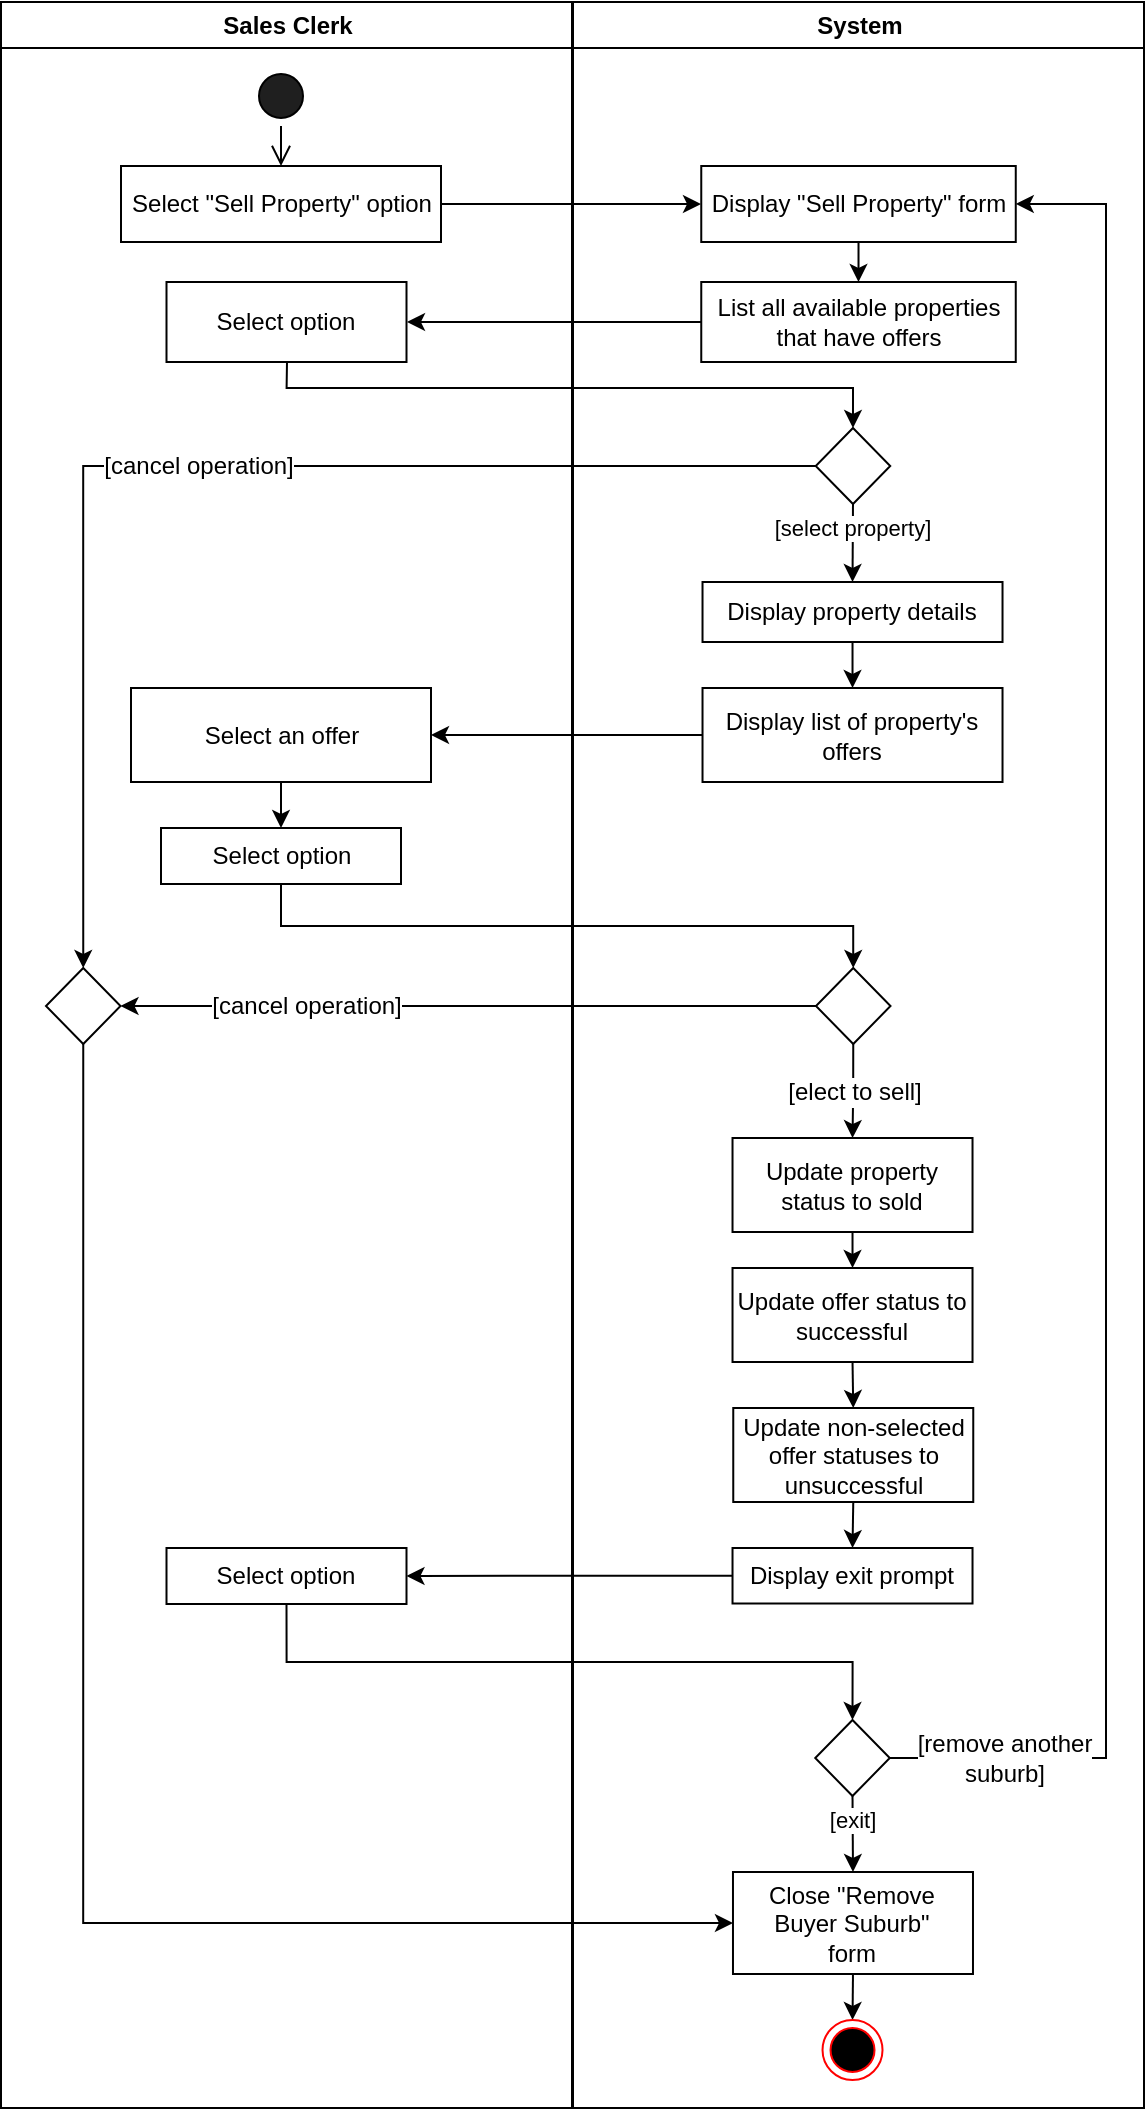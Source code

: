 <mxfile version="20.4.1" type="github">
  <diagram name="Page-1" id="e7e014a7-5840-1c2e-5031-d8a46d1fe8dd">
    <mxGraphModel dx="1277" dy="959" grid="1" gridSize="10" guides="1" tooltips="1" connect="1" arrows="1" fold="1" page="1" pageScale="1" pageWidth="1169" pageHeight="1654" math="0" shadow="0">
      <root>
        <mxCell id="0" />
        <mxCell id="1" parent="0" />
        <mxCell id="2" value="Sales Clerk" style="swimlane;whiteSpace=wrap;rounded=0;deletable=0;movable=0;expand=1;collapsible=0;snapToPoint=1;" parent="1" vertex="1">
          <mxGeometry x="158.5" y="127" width="285.5" height="1053" as="geometry" />
        </mxCell>
        <mxCell id="5" value="" style="ellipse;shape=startState;rounded=0;whiteSpace=wrap;fillColor=#1F1F1F;snapToPoint=1;" parent="2" vertex="1">
          <mxGeometry x="125" y="32" width="30" height="30" as="geometry" />
        </mxCell>
        <mxCell id="6" value="" style="edgeStyle=elbowEdgeStyle;elbow=horizontal;verticalAlign=bottom;endArrow=open;endSize=8;endFill=1;rounded=0;exitX=0.5;exitY=1;exitDx=0;exitDy=0;snapToPoint=1;entryX=0.5;entryY=0;entryDx=0;entryDy=0;" parent="2" source="5" target="7" edge="1">
          <mxGeometry x="100" y="40" as="geometry">
            <mxPoint x="115" y="110" as="targetPoint" />
            <mxPoint x="140.5" y="90" as="sourcePoint" />
          </mxGeometry>
        </mxCell>
        <mxCell id="7" value="Select &quot;Sell Property&quot; option" style="rounded=0;whiteSpace=wrap;snapToPoint=1;" parent="2" vertex="1">
          <mxGeometry x="60" y="82" width="160" height="38" as="geometry" />
        </mxCell>
        <mxCell id="bqYrFDz9AfAW0xV19m9E-46" value="Select option" style="whiteSpace=wrap;html=1;rounded=0;snapToPoint=1;" parent="2" vertex="1">
          <mxGeometry x="82.75" y="140" width="120" height="40" as="geometry" />
        </mxCell>
        <mxCell id="VSnS6wqzOySut8PEu_Ir-57" value="" style="rhombus;whiteSpace=wrap;html=1;rounded=0;snapToPoint=1;" parent="2" vertex="1">
          <mxGeometry x="22.5" y="483" width="37.25" height="38" as="geometry" />
        </mxCell>
        <mxCell id="h0bp7gTQh3Y6S4Nnvwro-19" value="Select option" style="whiteSpace=wrap;html=1;rounded=0;snapToPoint=1;" parent="2" vertex="1">
          <mxGeometry x="80" y="413" width="120" height="28" as="geometry" />
        </mxCell>
        <mxCell id="vFMX6gQ4nlif24A59_B4-11" style="edgeStyle=orthogonalEdgeStyle;rounded=0;orthogonalLoop=1;jettySize=auto;html=1;exitX=0.5;exitY=1;exitDx=0;exitDy=0;" edge="1" parent="2" source="vFMX6gQ4nlif24A59_B4-9" target="h0bp7gTQh3Y6S4Nnvwro-19">
          <mxGeometry relative="1" as="geometry" />
        </mxCell>
        <mxCell id="vFMX6gQ4nlif24A59_B4-9" value="Select an offer" style="whiteSpace=wrap;html=1;rounded=0;" vertex="1" parent="2">
          <mxGeometry x="65" y="343" width="150" height="47" as="geometry" />
        </mxCell>
        <mxCell id="3" value="System" style="swimlane;whiteSpace=wrap;rounded=0;deletable=0;movable=0;expand=1;collapsible=0;snapToPoint=1;" parent="1" vertex="1">
          <mxGeometry x="444.5" y="127" width="285.5" height="1053" as="geometry" />
        </mxCell>
        <mxCell id="h0bp7gTQh3Y6S4Nnvwro-7" style="edgeStyle=orthogonalEdgeStyle;rounded=0;orthogonalLoop=1;jettySize=auto;html=1;exitX=0.5;exitY=1;exitDx=0;exitDy=0;entryX=0.5;entryY=0;entryDx=0;entryDy=0;snapToPoint=1;" parent="3" source="bqYrFDz9AfAW0xV19m9E-42" target="bqYrFDz9AfAW0xV19m9E-44" edge="1">
          <mxGeometry relative="1" as="geometry" />
        </mxCell>
        <mxCell id="bqYrFDz9AfAW0xV19m9E-42" value="Display &quot;Sell Property&quot; form" style="whiteSpace=wrap;html=1;rounded=0;snapToPoint=1;" parent="3" vertex="1">
          <mxGeometry x="64.13" y="82" width="157.25" height="38" as="geometry" />
        </mxCell>
        <mxCell id="bqYrFDz9AfAW0xV19m9E-44" value="List all available properties that have offers" style="whiteSpace=wrap;html=1;rounded=0;snapToPoint=1;" parent="3" vertex="1">
          <mxGeometry x="64.13" y="140" width="157.25" height="40" as="geometry" />
        </mxCell>
        <mxCell id="h0bp7gTQh3Y6S4Nnvwro-15" value="[select property]" style="edgeStyle=orthogonalEdgeStyle;rounded=0;orthogonalLoop=1;jettySize=auto;html=1;exitX=0.5;exitY=1;exitDx=0;exitDy=0;entryX=0.5;entryY=0;entryDx=0;entryDy=0;" parent="3" source="bqYrFDz9AfAW0xV19m9E-48" target="VSnS6wqzOySut8PEu_Ir-7" edge="1">
          <mxGeometry x="-0.385" relative="1" as="geometry">
            <mxPoint as="offset" />
          </mxGeometry>
        </mxCell>
        <mxCell id="bqYrFDz9AfAW0xV19m9E-48" value="" style="rhombus;whiteSpace=wrap;html=1;rounded=0;snapToPoint=1;" parent="3" vertex="1">
          <mxGeometry x="121.37" y="213" width="37.25" height="38" as="geometry" />
        </mxCell>
        <mxCell id="h0bp7gTQh3Y6S4Nnvwro-16" style="edgeStyle=orthogonalEdgeStyle;rounded=0;orthogonalLoop=1;jettySize=auto;html=1;exitX=0.5;exitY=1;exitDx=0;exitDy=0;entryX=0.5;entryY=0;entryDx=0;entryDy=0;" parent="3" source="VSnS6wqzOySut8PEu_Ir-7" target="h0bp7gTQh3Y6S4Nnvwro-9" edge="1">
          <mxGeometry relative="1" as="geometry" />
        </mxCell>
        <mxCell id="VSnS6wqzOySut8PEu_Ir-7" value="Display property details" style="whiteSpace=wrap;html=1;rounded=0;snapToPoint=1;" parent="3" vertex="1">
          <mxGeometry x="64.76" y="290" width="150" height="30" as="geometry" />
        </mxCell>
        <mxCell id="VSnS6wqzOySut8PEu_Ir-62" value="[elect to sell]" style="edgeStyle=orthogonalEdgeStyle;rounded=0;orthogonalLoop=1;jettySize=auto;html=1;exitX=0.5;exitY=1;exitDx=0;exitDy=0;fontFamily=Helvetica;fontSize=12;fontColor=default;snapToPoint=1;entryX=0.5;entryY=0;entryDx=0;entryDy=0;" parent="3" source="VSnS6wqzOySut8PEu_Ir-11" target="h0bp7gTQh3Y6S4Nnvwro-22" edge="1">
          <mxGeometry relative="1" as="geometry">
            <mxPoint x="139.5" y="568" as="targetPoint" />
          </mxGeometry>
        </mxCell>
        <mxCell id="VSnS6wqzOySut8PEu_Ir-11" value="" style="rhombus;whiteSpace=wrap;html=1;rounded=0;snapToPoint=1;" parent="3" vertex="1">
          <mxGeometry x="121.5" y="483" width="37.25" height="38" as="geometry" />
        </mxCell>
        <mxCell id="h0bp7gTQh3Y6S4Nnvwro-9" value="Display list of property&#39;s offers" style="whiteSpace=wrap;html=1;rounded=0;" parent="3" vertex="1">
          <mxGeometry x="64.76" y="343" width="150" height="47" as="geometry" />
        </mxCell>
        <mxCell id="vFMX6gQ4nlif24A59_B4-14" style="edgeStyle=orthogonalEdgeStyle;rounded=0;orthogonalLoop=1;jettySize=auto;html=1;exitX=0.5;exitY=1;exitDx=0;exitDy=0;entryX=0.5;entryY=0;entryDx=0;entryDy=0;" edge="1" parent="3" source="h0bp7gTQh3Y6S4Nnvwro-22" target="vFMX6gQ4nlif24A59_B4-12">
          <mxGeometry relative="1" as="geometry" />
        </mxCell>
        <mxCell id="h0bp7gTQh3Y6S4Nnvwro-22" value="Update property status to sold" style="rounded=0;whiteSpace=wrap;html=1;" parent="3" vertex="1">
          <mxGeometry x="79.76" y="568" width="120" height="47" as="geometry" />
        </mxCell>
        <mxCell id="vFMX6gQ4nlif24A59_B4-15" style="edgeStyle=orthogonalEdgeStyle;rounded=0;orthogonalLoop=1;jettySize=auto;html=1;exitX=0.5;exitY=1;exitDx=0;exitDy=0;entryX=0.5;entryY=0;entryDx=0;entryDy=0;" edge="1" parent="3" source="vFMX6gQ4nlif24A59_B4-12" target="vFMX6gQ4nlif24A59_B4-13">
          <mxGeometry relative="1" as="geometry" />
        </mxCell>
        <mxCell id="vFMX6gQ4nlif24A59_B4-12" value="Update offer status to successful" style="rounded=0;whiteSpace=wrap;html=1;" vertex="1" parent="3">
          <mxGeometry x="79.76" y="633" width="120" height="47" as="geometry" />
        </mxCell>
        <mxCell id="vFMX6gQ4nlif24A59_B4-13" value="Update non-selected offer statuses to unsuccessful" style="rounded=0;whiteSpace=wrap;html=1;" vertex="1" parent="3">
          <mxGeometry x="80.13" y="703" width="120" height="47" as="geometry" />
        </mxCell>
        <mxCell id="bqYrFDz9AfAW0xV19m9E-43" value="" style="edgeStyle=orthogonalEdgeStyle;rounded=0;orthogonalLoop=1;jettySize=auto;html=1;snapToPoint=1;" parent="1" source="7" target="bqYrFDz9AfAW0xV19m9E-42" edge="1">
          <mxGeometry relative="1" as="geometry" />
        </mxCell>
        <mxCell id="bqYrFDz9AfAW0xV19m9E-47" value="" style="edgeStyle=orthogonalEdgeStyle;rounded=0;orthogonalLoop=1;jettySize=auto;html=1;snapToPoint=1;" parent="1" source="bqYrFDz9AfAW0xV19m9E-44" target="bqYrFDz9AfAW0xV19m9E-46" edge="1">
          <mxGeometry relative="1" as="geometry" />
        </mxCell>
        <mxCell id="bqYrFDz9AfAW0xV19m9E-49" value="" style="edgeStyle=orthogonalEdgeStyle;rounded=0;orthogonalLoop=1;jettySize=auto;html=1;entryX=0.5;entryY=0;entryDx=0;entryDy=0;snapToPoint=1;" parent="1" source="bqYrFDz9AfAW0xV19m9E-46" target="bqYrFDz9AfAW0xV19m9E-48" edge="1">
          <mxGeometry relative="1" as="geometry">
            <Array as="points">
              <mxPoint x="301" y="320" />
              <mxPoint x="585" y="320" />
            </Array>
          </mxGeometry>
        </mxCell>
        <mxCell id="VSnS6wqzOySut8PEu_Ir-52" value="[cancel operation]" style="endArrow=classic;html=1;rounded=0;fontFamily=Helvetica;fontSize=12;fontColor=default;snapToPoint=1;exitX=0;exitY=0.5;exitDx=0;exitDy=0;entryX=1;entryY=0.5;entryDx=0;entryDy=0;" parent="1" source="VSnS6wqzOySut8PEu_Ir-11" target="VSnS6wqzOySut8PEu_Ir-57" edge="1">
          <mxGeometry x="0.468" width="50" height="50" relative="1" as="geometry">
            <mxPoint x="380" y="990" as="sourcePoint" />
            <mxPoint x="230" y="630" as="targetPoint" />
            <Array as="points" />
            <mxPoint as="offset" />
          </mxGeometry>
        </mxCell>
        <mxCell id="VSnS6wqzOySut8PEu_Ir-59" value="[cancel operation]" style="edgeStyle=orthogonalEdgeStyle;rounded=0;orthogonalLoop=1;jettySize=auto;html=1;exitX=0;exitY=0.5;exitDx=0;exitDy=0;entryX=0.5;entryY=0;entryDx=0;entryDy=0;fontFamily=Helvetica;fontSize=12;fontColor=default;snapToPoint=1;" parent="1" source="bqYrFDz9AfAW0xV19m9E-48" target="VSnS6wqzOySut8PEu_Ir-57" edge="1">
          <mxGeometry relative="1" as="geometry" />
        </mxCell>
        <mxCell id="h0bp7gTQh3Y6S4Nnvwro-21" style="edgeStyle=orthogonalEdgeStyle;rounded=0;orthogonalLoop=1;jettySize=auto;html=1;exitX=0.5;exitY=1;exitDx=0;exitDy=0;entryX=0.5;entryY=0;entryDx=0;entryDy=0;" parent="1" source="h0bp7gTQh3Y6S4Nnvwro-19" target="VSnS6wqzOySut8PEu_Ir-11" edge="1">
          <mxGeometry relative="1" as="geometry" />
        </mxCell>
        <mxCell id="VSnS6wqzOySut8PEu_Ir-60" style="edgeStyle=orthogonalEdgeStyle;rounded=0;orthogonalLoop=1;jettySize=auto;html=1;exitX=0.5;exitY=1;exitDx=0;exitDy=0;fontFamily=Helvetica;fontSize=12;fontColor=default;snapToPoint=1;entryX=0;entryY=0.5;entryDx=0;entryDy=0;" parent="1" source="VSnS6wqzOySut8PEu_Ir-57" target="VSnS6wqzOySut8PEu_Ir-39" edge="1">
          <mxGeometry relative="1" as="geometry">
            <mxPoint x="565.63" y="958.5" as="targetPoint" />
          </mxGeometry>
        </mxCell>
        <mxCell id="vFMX6gQ4nlif24A59_B4-10" style="edgeStyle=orthogonalEdgeStyle;rounded=0;orthogonalLoop=1;jettySize=auto;html=1;exitX=0;exitY=0.5;exitDx=0;exitDy=0;" edge="1" parent="1" source="h0bp7gTQh3Y6S4Nnvwro-9" target="vFMX6gQ4nlif24A59_B4-9">
          <mxGeometry relative="1" as="geometry" />
        </mxCell>
        <mxCell id="h0bp7gTQh3Y6S4Nnvwro-26" value="Select option" style="whiteSpace=wrap;html=1;rounded=0;snapToPoint=1;" parent="1" vertex="1">
          <mxGeometry x="241.25" y="900" width="120" height="28" as="geometry" />
        </mxCell>
        <mxCell id="VSnS6wqzOySut8PEu_Ir-33" value="Display exit prompt" style="whiteSpace=wrap;html=1;rounded=0;snapToPoint=1;" parent="1" vertex="1">
          <mxGeometry x="524.26" y="900" width="120" height="27.75" as="geometry" />
        </mxCell>
        <mxCell id="mUHFZ_PR1i2iyg2CIxJh-9" style="edgeStyle=orthogonalEdgeStyle;rounded=0;orthogonalLoop=1;jettySize=auto;html=1;exitX=0.5;exitY=1;exitDx=0;exitDy=0;entryX=0.5;entryY=0;entryDx=0;entryDy=0;" parent="1" source="VSnS6wqzOySut8PEu_Ir-39" target="VSnS6wqzOySut8PEu_Ir-41" edge="1">
          <mxGeometry relative="1" as="geometry" />
        </mxCell>
        <mxCell id="VSnS6wqzOySut8PEu_Ir-39" value="Close &quot;Remove &lt;br&gt;Buyer Suburb&quot; &lt;br&gt;form" style="whiteSpace=wrap;html=1;rounded=0;snapToPoint=1;" parent="1" vertex="1">
          <mxGeometry x="524.49" y="1062" width="120" height="51" as="geometry" />
        </mxCell>
        <mxCell id="VSnS6wqzOySut8PEu_Ir-41" value="" style="ellipse;html=1;shape=endState;fillColor=#000000;strokeColor=#ff0000;rounded=0;fontFamily=Helvetica;fontSize=12;fontColor=default;snapToPoint=1;" parent="1" vertex="1">
          <mxGeometry x="569.26" y="1136" width="30" height="30" as="geometry" />
        </mxCell>
        <mxCell id="mUHFZ_PR1i2iyg2CIxJh-8" value="[exit]" style="edgeStyle=orthogonalEdgeStyle;rounded=0;orthogonalLoop=1;jettySize=auto;html=1;exitX=0.5;exitY=1;exitDx=0;exitDy=0;entryX=0.5;entryY=0;entryDx=0;entryDy=0;" parent="1" source="h0bp7gTQh3Y6S4Nnvwro-28" target="VSnS6wqzOySut8PEu_Ir-39" edge="1">
          <mxGeometry x="-0.368" relative="1" as="geometry">
            <mxPoint as="offset" />
          </mxGeometry>
        </mxCell>
        <mxCell id="h0bp7gTQh3Y6S4Nnvwro-28" value="" style="rhombus;whiteSpace=wrap;html=1;rounded=0;snapToPoint=1;" parent="1" vertex="1">
          <mxGeometry x="565.63" y="986" width="37.25" height="38" as="geometry" />
        </mxCell>
        <mxCell id="h0bp7gTQh3Y6S4Nnvwro-27" style="edgeStyle=orthogonalEdgeStyle;rounded=0;orthogonalLoop=1;jettySize=auto;html=1;exitX=0;exitY=0.5;exitDx=0;exitDy=0;entryX=1;entryY=0.5;entryDx=0;entryDy=0;" parent="1" source="VSnS6wqzOySut8PEu_Ir-33" target="h0bp7gTQh3Y6S4Nnvwro-26" edge="1">
          <mxGeometry relative="1" as="geometry" />
        </mxCell>
        <mxCell id="VSnS6wqzOySut8PEu_Ir-53" value="[remove another &lt;br&gt;suburb]" style="edgeStyle=orthogonalEdgeStyle;rounded=0;orthogonalLoop=1;jettySize=auto;html=1;exitX=1;exitY=0.5;exitDx=0;exitDy=0;fontFamily=Helvetica;fontSize=12;fontColor=default;snapToPoint=1;entryX=1;entryY=0.5;entryDx=0;entryDy=0;" parent="1" source="h0bp7gTQh3Y6S4Nnvwro-28" target="bqYrFDz9AfAW0xV19m9E-42" edge="1">
          <mxGeometry x="-0.877" relative="1" as="geometry">
            <mxPoint x="710" y="200" as="targetPoint" />
            <Array as="points">
              <mxPoint x="711" y="1005" />
              <mxPoint x="711" y="228" />
            </Array>
            <mxPoint as="offset" />
          </mxGeometry>
        </mxCell>
        <mxCell id="h0bp7gTQh3Y6S4Nnvwro-29" style="edgeStyle=orthogonalEdgeStyle;rounded=0;orthogonalLoop=1;jettySize=auto;html=1;exitX=0.5;exitY=1;exitDx=0;exitDy=0;entryX=0.5;entryY=0;entryDx=0;entryDy=0;" parent="1" source="h0bp7gTQh3Y6S4Nnvwro-26" target="h0bp7gTQh3Y6S4Nnvwro-28" edge="1">
          <mxGeometry relative="1" as="geometry" />
        </mxCell>
        <mxCell id="vFMX6gQ4nlif24A59_B4-16" style="edgeStyle=orthogonalEdgeStyle;rounded=0;orthogonalLoop=1;jettySize=auto;html=1;exitX=0.5;exitY=1;exitDx=0;exitDy=0;entryX=0.5;entryY=0;entryDx=0;entryDy=0;" edge="1" parent="1" source="vFMX6gQ4nlif24A59_B4-13" target="VSnS6wqzOySut8PEu_Ir-33">
          <mxGeometry relative="1" as="geometry" />
        </mxCell>
      </root>
    </mxGraphModel>
  </diagram>
</mxfile>
